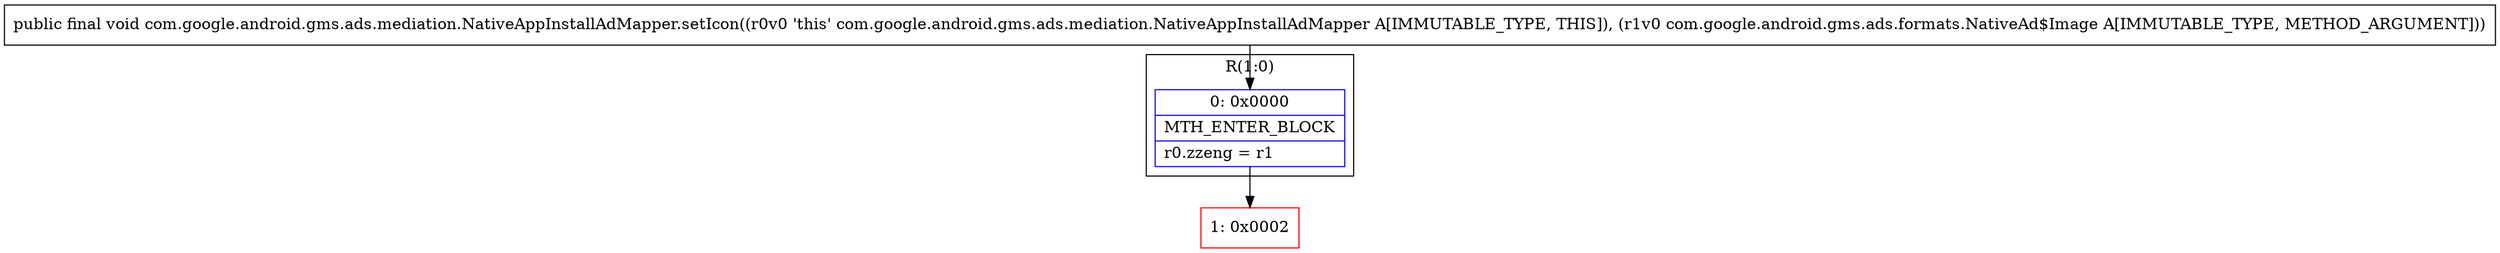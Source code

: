 digraph "CFG forcom.google.android.gms.ads.mediation.NativeAppInstallAdMapper.setIcon(Lcom\/google\/android\/gms\/ads\/formats\/NativeAd$Image;)V" {
subgraph cluster_Region_552315681 {
label = "R(1:0)";
node [shape=record,color=blue];
Node_0 [shape=record,label="{0\:\ 0x0000|MTH_ENTER_BLOCK\l|r0.zzeng = r1\l}"];
}
Node_1 [shape=record,color=red,label="{1\:\ 0x0002}"];
MethodNode[shape=record,label="{public final void com.google.android.gms.ads.mediation.NativeAppInstallAdMapper.setIcon((r0v0 'this' com.google.android.gms.ads.mediation.NativeAppInstallAdMapper A[IMMUTABLE_TYPE, THIS]), (r1v0 com.google.android.gms.ads.formats.NativeAd$Image A[IMMUTABLE_TYPE, METHOD_ARGUMENT])) }"];
MethodNode -> Node_0;
Node_0 -> Node_1;
}

